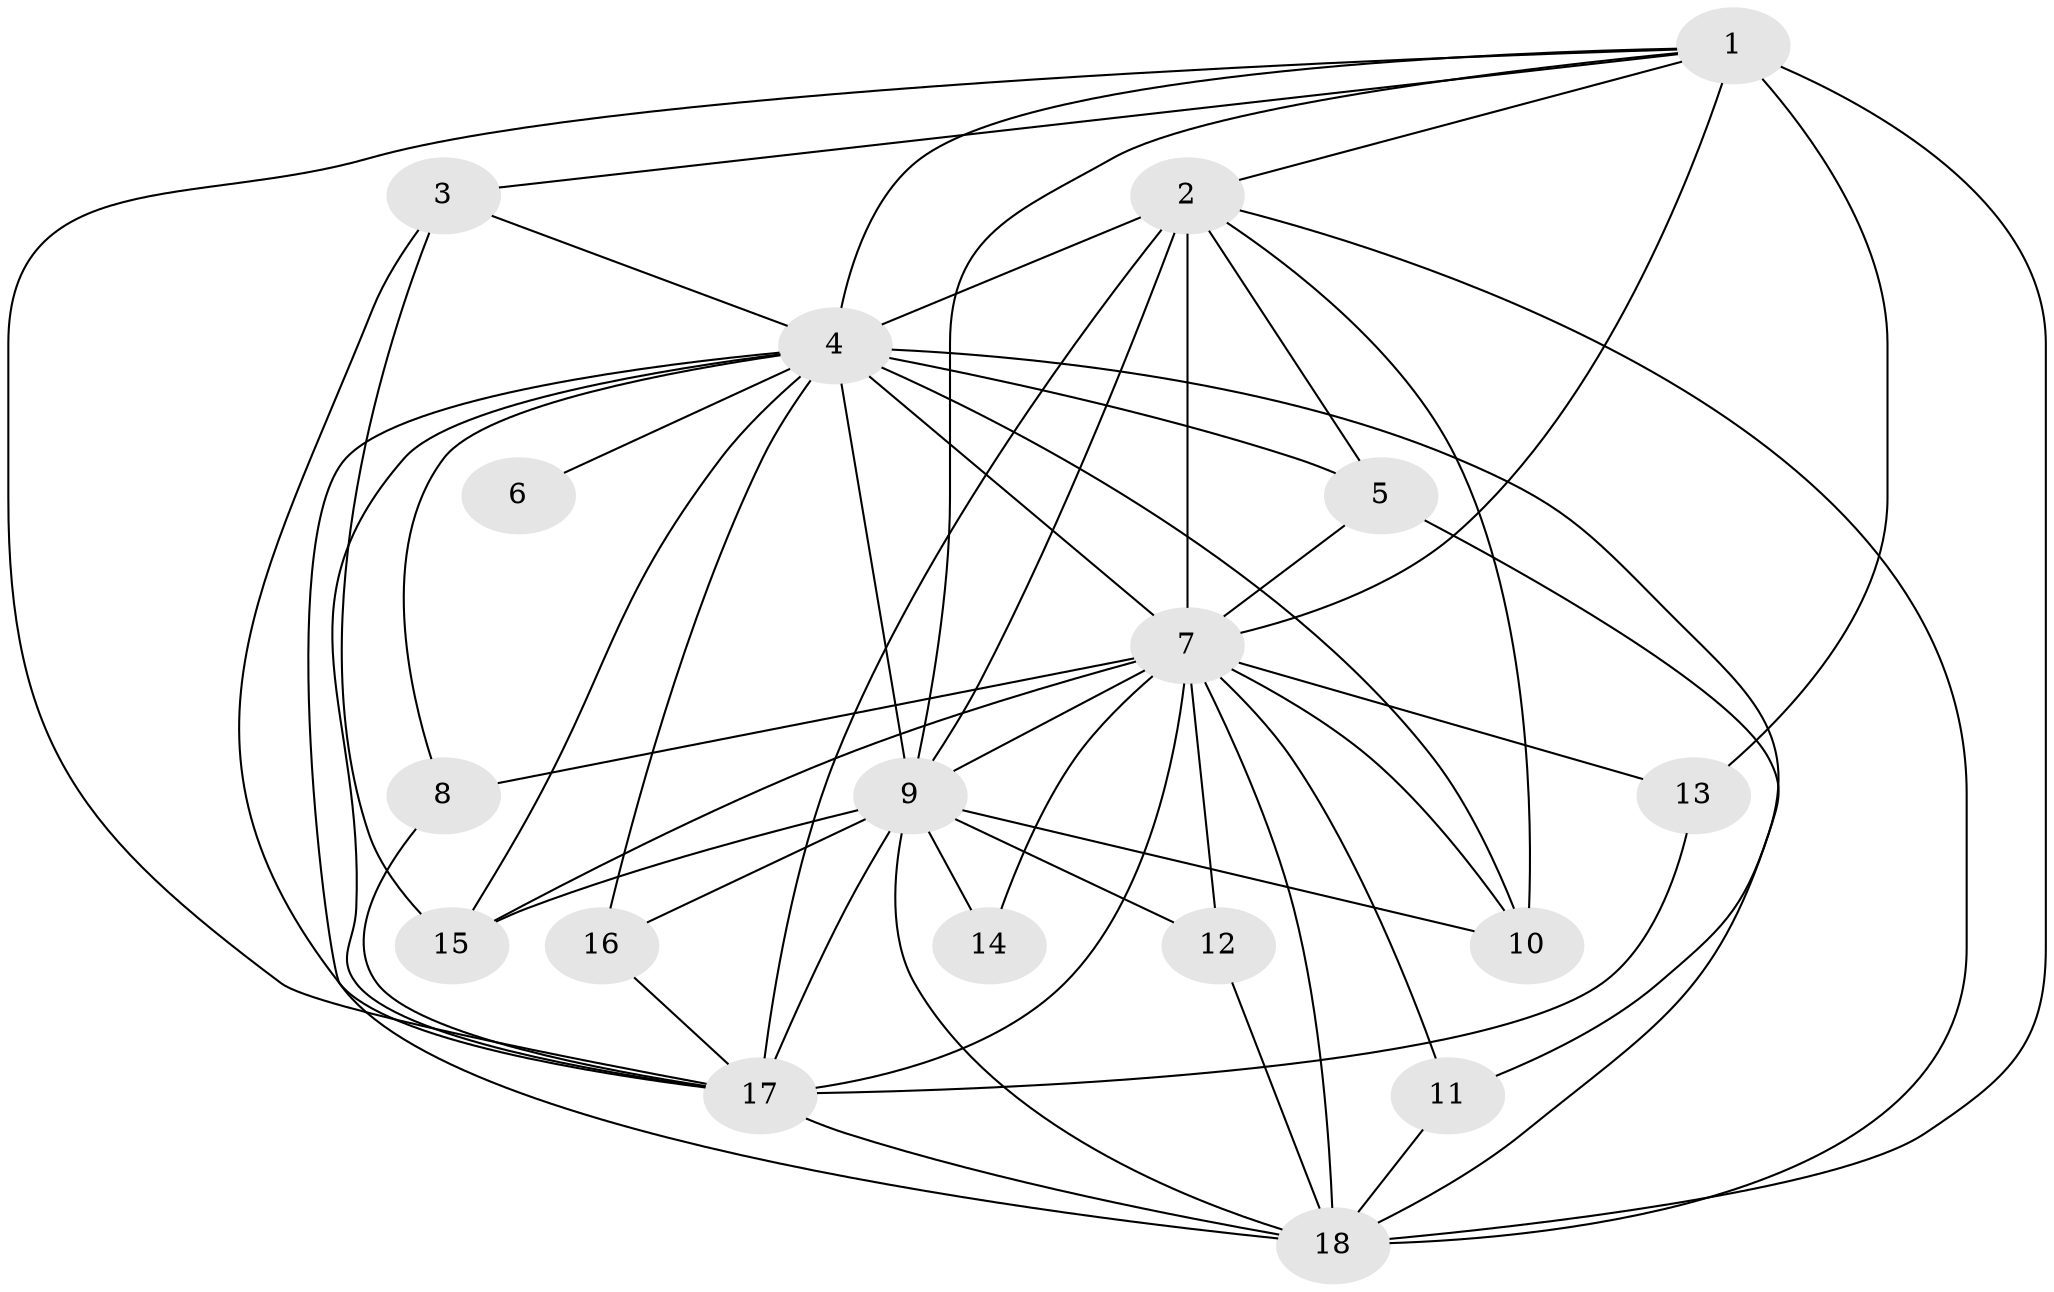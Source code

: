 // original degree distribution, {13: 0.03508771929824561, 23: 0.017543859649122806, 18: 0.017543859649122806, 28: 0.017543859649122806, 17: 0.017543859649122806, 14: 0.017543859649122806, 15: 0.017543859649122806, 10: 0.017543859649122806, 12: 0.017543859649122806, 3: 0.21052631578947367, 5: 0.017543859649122806, 4: 0.05263157894736842, 2: 0.543859649122807}
// Generated by graph-tools (version 1.1) at 2025/36/03/04/25 23:36:17]
// undirected, 18 vertices, 54 edges
graph export_dot {
  node [color=gray90,style=filled];
  1;
  2;
  3;
  4;
  5;
  6;
  7;
  8;
  9;
  10;
  11;
  12;
  13;
  14;
  15;
  16;
  17;
  18;
  1 -- 2 [weight=1.0];
  1 -- 3 [weight=1.0];
  1 -- 4 [weight=1.0];
  1 -- 7 [weight=5.0];
  1 -- 9 [weight=2.0];
  1 -- 13 [weight=1.0];
  1 -- 17 [weight=1.0];
  1 -- 18 [weight=1.0];
  2 -- 4 [weight=2.0];
  2 -- 5 [weight=1.0];
  2 -- 7 [weight=5.0];
  2 -- 9 [weight=2.0];
  2 -- 10 [weight=1.0];
  2 -- 17 [weight=1.0];
  2 -- 18 [weight=1.0];
  3 -- 4 [weight=1.0];
  3 -- 15 [weight=1.0];
  3 -- 17 [weight=1.0];
  4 -- 5 [weight=1.0];
  4 -- 6 [weight=1.0];
  4 -- 7 [weight=4.0];
  4 -- 8 [weight=2.0];
  4 -- 9 [weight=2.0];
  4 -- 10 [weight=1.0];
  4 -- 11 [weight=1.0];
  4 -- 15 [weight=1.0];
  4 -- 16 [weight=1.0];
  4 -- 17 [weight=2.0];
  4 -- 18 [weight=2.0];
  5 -- 7 [weight=3.0];
  5 -- 18 [weight=1.0];
  7 -- 8 [weight=1.0];
  7 -- 9 [weight=7.0];
  7 -- 10 [weight=1.0];
  7 -- 11 [weight=1.0];
  7 -- 12 [weight=2.0];
  7 -- 13 [weight=1.0];
  7 -- 14 [weight=1.0];
  7 -- 15 [weight=1.0];
  7 -- 17 [weight=6.0];
  7 -- 18 [weight=4.0];
  8 -- 17 [weight=2.0];
  9 -- 10 [weight=1.0];
  9 -- 12 [weight=1.0];
  9 -- 14 [weight=1.0];
  9 -- 15 [weight=1.0];
  9 -- 16 [weight=1.0];
  9 -- 17 [weight=2.0];
  9 -- 18 [weight=3.0];
  11 -- 18 [weight=2.0];
  12 -- 18 [weight=1.0];
  13 -- 17 [weight=1.0];
  16 -- 17 [weight=1.0];
  17 -- 18 [weight=2.0];
}
